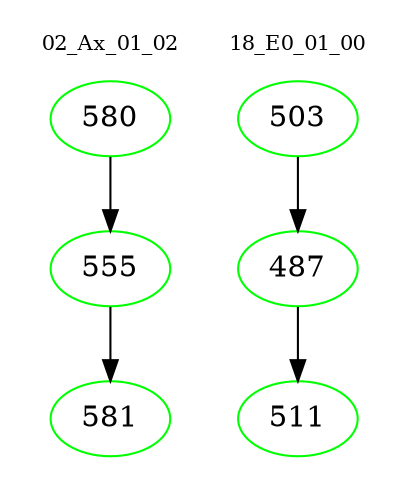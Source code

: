 digraph{
subgraph cluster_0 {
color = white
label = "02_Ax_01_02";
fontsize=10;
T0_580 [label="580", color="green"]
T0_580 -> T0_555 [color="black"]
T0_555 [label="555", color="green"]
T0_555 -> T0_581 [color="black"]
T0_581 [label="581", color="green"]
}
subgraph cluster_1 {
color = white
label = "18_E0_01_00";
fontsize=10;
T1_503 [label="503", color="green"]
T1_503 -> T1_487 [color="black"]
T1_487 [label="487", color="green"]
T1_487 -> T1_511 [color="black"]
T1_511 [label="511", color="green"]
}
}
